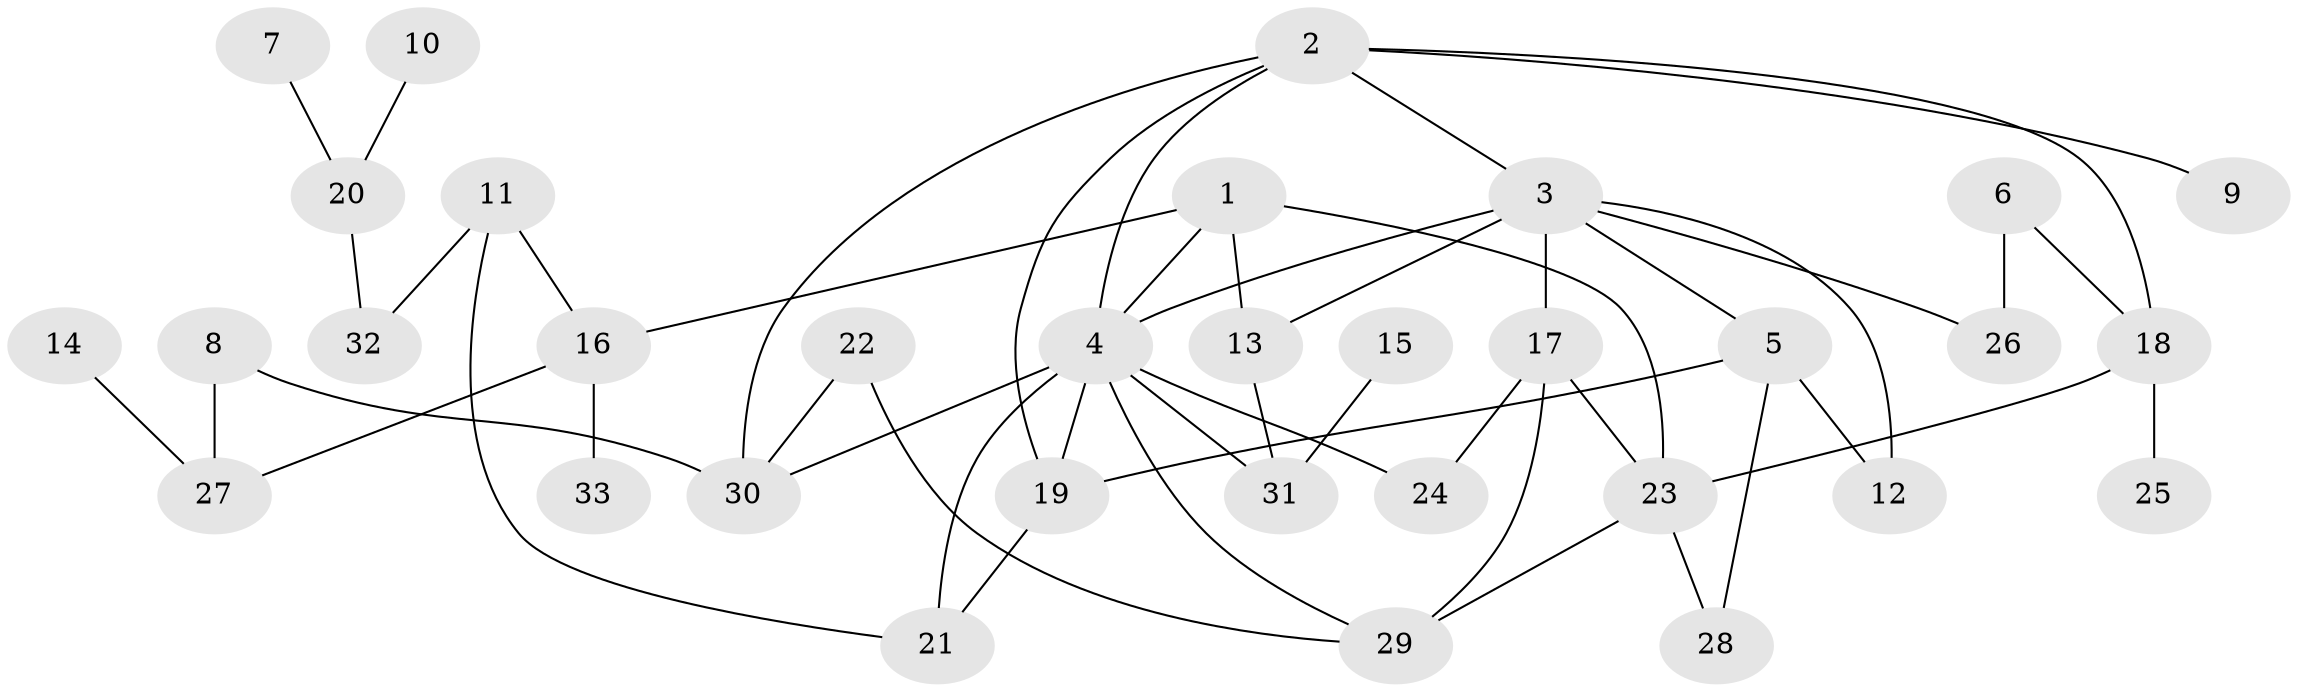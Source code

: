// original degree distribution, {9: 0.009345794392523364, 4: 0.102803738317757, 6: 0.018691588785046728, 3: 0.1308411214953271, 5: 0.06542056074766354, 2: 0.3364485981308411, 1: 0.3364485981308411}
// Generated by graph-tools (version 1.1) at 2025/36/03/04/25 23:36:03]
// undirected, 33 vertices, 50 edges
graph export_dot {
  node [color=gray90,style=filled];
  1;
  2;
  3;
  4;
  5;
  6;
  7;
  8;
  9;
  10;
  11;
  12;
  13;
  14;
  15;
  16;
  17;
  18;
  19;
  20;
  21;
  22;
  23;
  24;
  25;
  26;
  27;
  28;
  29;
  30;
  31;
  32;
  33;
  1 -- 4 [weight=1.0];
  1 -- 13 [weight=1.0];
  1 -- 16 [weight=1.0];
  1 -- 23 [weight=1.0];
  2 -- 3 [weight=1.0];
  2 -- 4 [weight=1.0];
  2 -- 9 [weight=1.0];
  2 -- 18 [weight=1.0];
  2 -- 19 [weight=1.0];
  2 -- 30 [weight=1.0];
  3 -- 4 [weight=1.0];
  3 -- 5 [weight=1.0];
  3 -- 12 [weight=1.0];
  3 -- 13 [weight=1.0];
  3 -- 17 [weight=1.0];
  3 -- 26 [weight=1.0];
  4 -- 19 [weight=1.0];
  4 -- 21 [weight=1.0];
  4 -- 24 [weight=1.0];
  4 -- 29 [weight=1.0];
  4 -- 30 [weight=2.0];
  4 -- 31 [weight=1.0];
  5 -- 12 [weight=1.0];
  5 -- 19 [weight=1.0];
  5 -- 28 [weight=1.0];
  6 -- 18 [weight=1.0];
  6 -- 26 [weight=1.0];
  7 -- 20 [weight=1.0];
  8 -- 27 [weight=1.0];
  8 -- 30 [weight=1.0];
  10 -- 20 [weight=1.0];
  11 -- 16 [weight=1.0];
  11 -- 21 [weight=1.0];
  11 -- 32 [weight=1.0];
  13 -- 31 [weight=1.0];
  14 -- 27 [weight=1.0];
  15 -- 31 [weight=1.0];
  16 -- 27 [weight=1.0];
  16 -- 33 [weight=1.0];
  17 -- 23 [weight=1.0];
  17 -- 24 [weight=1.0];
  17 -- 29 [weight=1.0];
  18 -- 23 [weight=1.0];
  18 -- 25 [weight=1.0];
  19 -- 21 [weight=1.0];
  20 -- 32 [weight=1.0];
  22 -- 29 [weight=1.0];
  22 -- 30 [weight=1.0];
  23 -- 28 [weight=1.0];
  23 -- 29 [weight=1.0];
}
